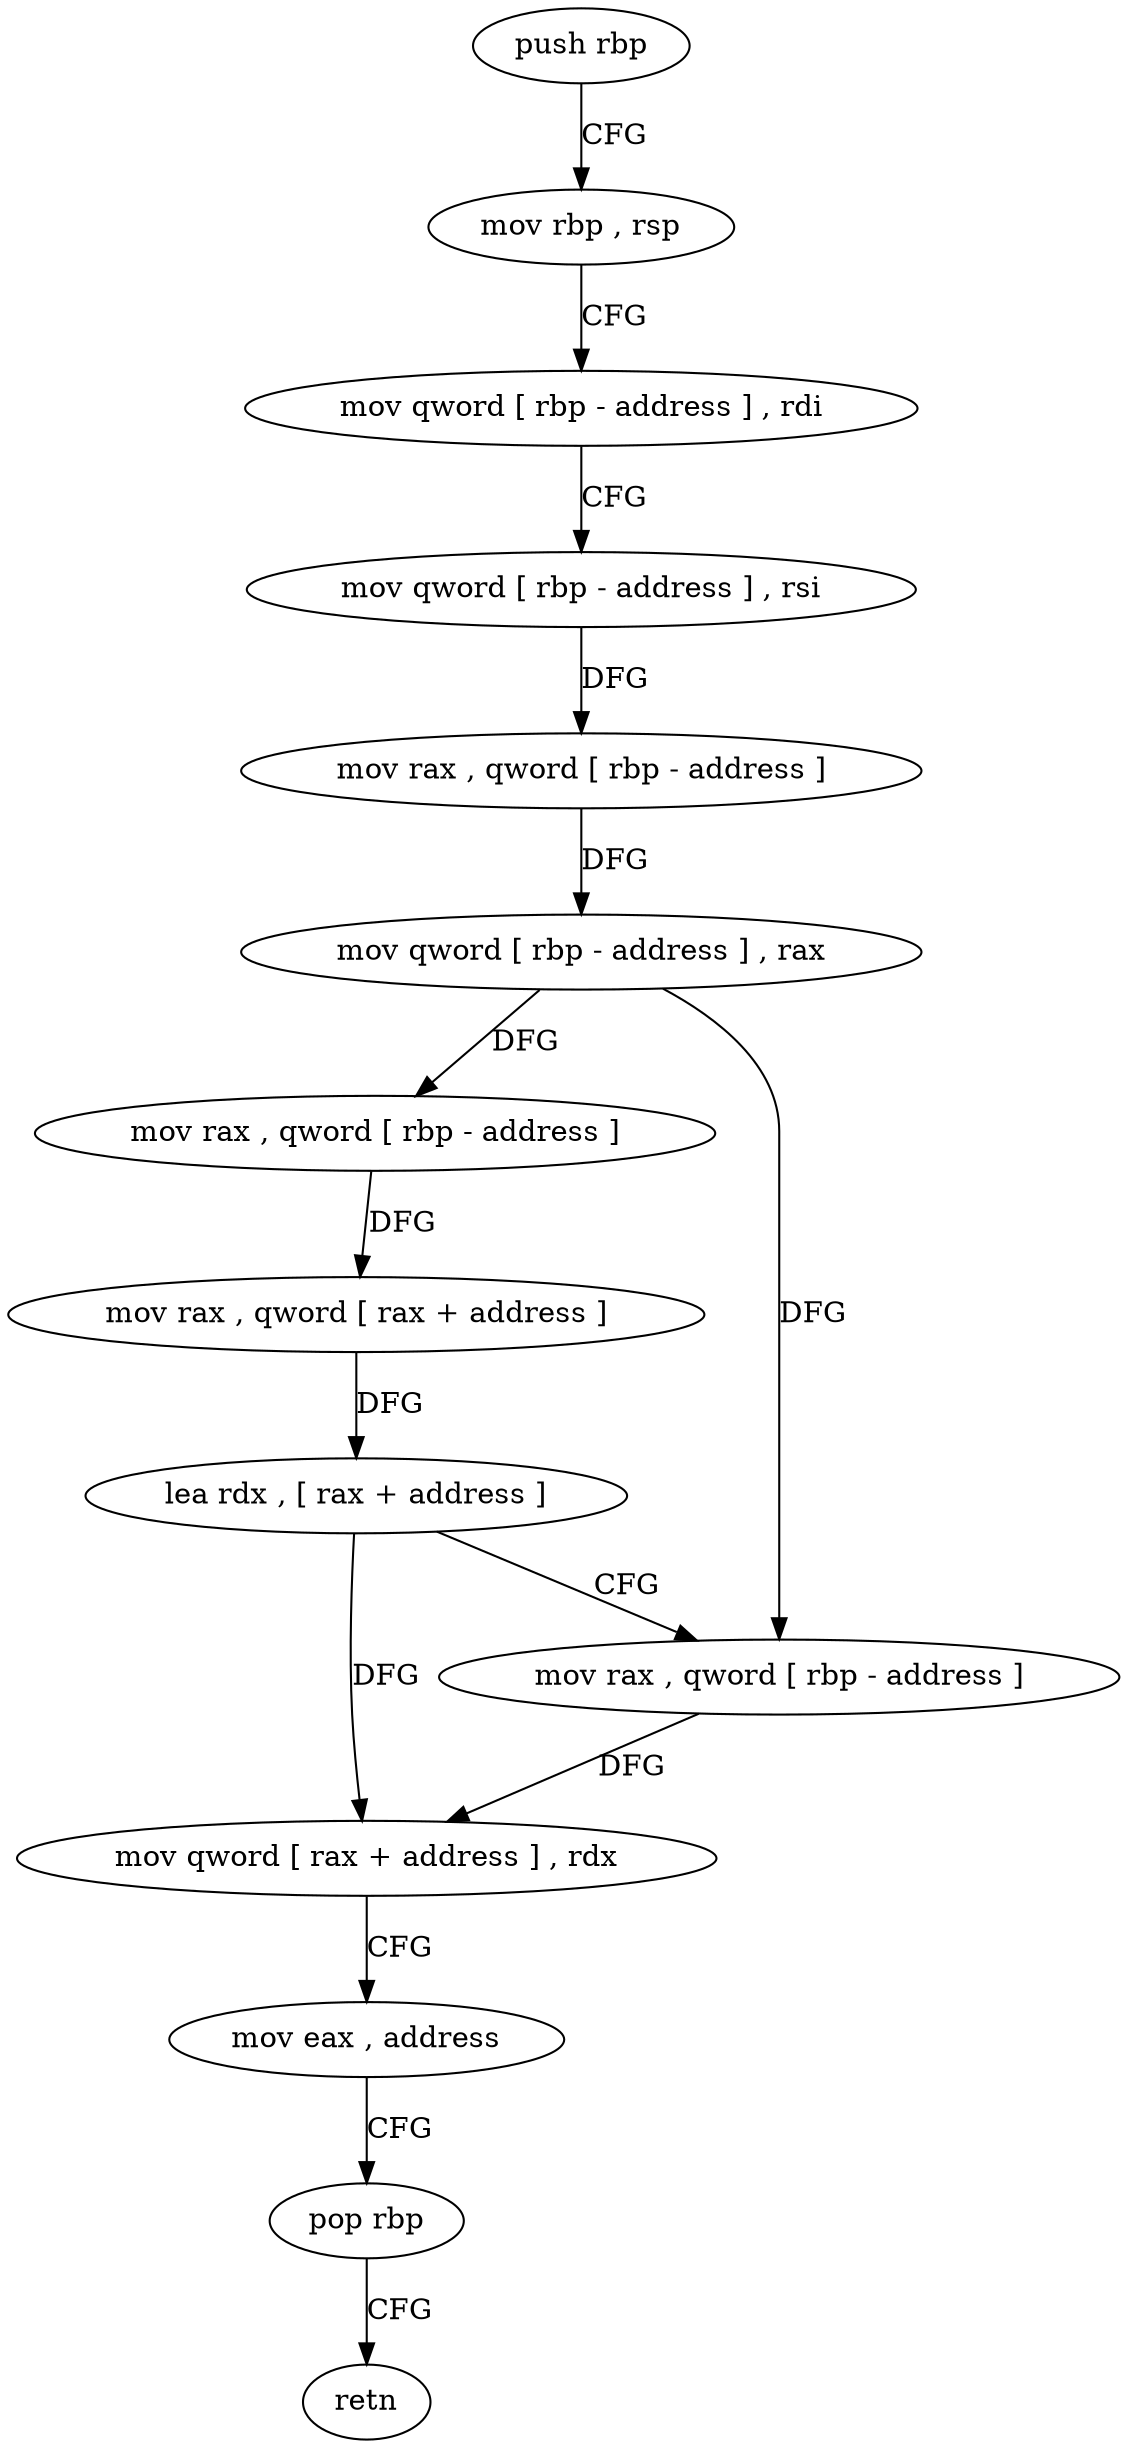 digraph "func" {
"4208657" [label = "push rbp" ]
"4208658" [label = "mov rbp , rsp" ]
"4208661" [label = "mov qword [ rbp - address ] , rdi" ]
"4208665" [label = "mov qword [ rbp - address ] , rsi" ]
"4208669" [label = "mov rax , qword [ rbp - address ]" ]
"4208673" [label = "mov qword [ rbp - address ] , rax" ]
"4208677" [label = "mov rax , qword [ rbp - address ]" ]
"4208681" [label = "mov rax , qword [ rax + address ]" ]
"4208685" [label = "lea rdx , [ rax + address ]" ]
"4208689" [label = "mov rax , qword [ rbp - address ]" ]
"4208693" [label = "mov qword [ rax + address ] , rdx" ]
"4208697" [label = "mov eax , address" ]
"4208702" [label = "pop rbp" ]
"4208703" [label = "retn" ]
"4208657" -> "4208658" [ label = "CFG" ]
"4208658" -> "4208661" [ label = "CFG" ]
"4208661" -> "4208665" [ label = "CFG" ]
"4208665" -> "4208669" [ label = "DFG" ]
"4208669" -> "4208673" [ label = "DFG" ]
"4208673" -> "4208677" [ label = "DFG" ]
"4208673" -> "4208689" [ label = "DFG" ]
"4208677" -> "4208681" [ label = "DFG" ]
"4208681" -> "4208685" [ label = "DFG" ]
"4208685" -> "4208689" [ label = "CFG" ]
"4208685" -> "4208693" [ label = "DFG" ]
"4208689" -> "4208693" [ label = "DFG" ]
"4208693" -> "4208697" [ label = "CFG" ]
"4208697" -> "4208702" [ label = "CFG" ]
"4208702" -> "4208703" [ label = "CFG" ]
}

